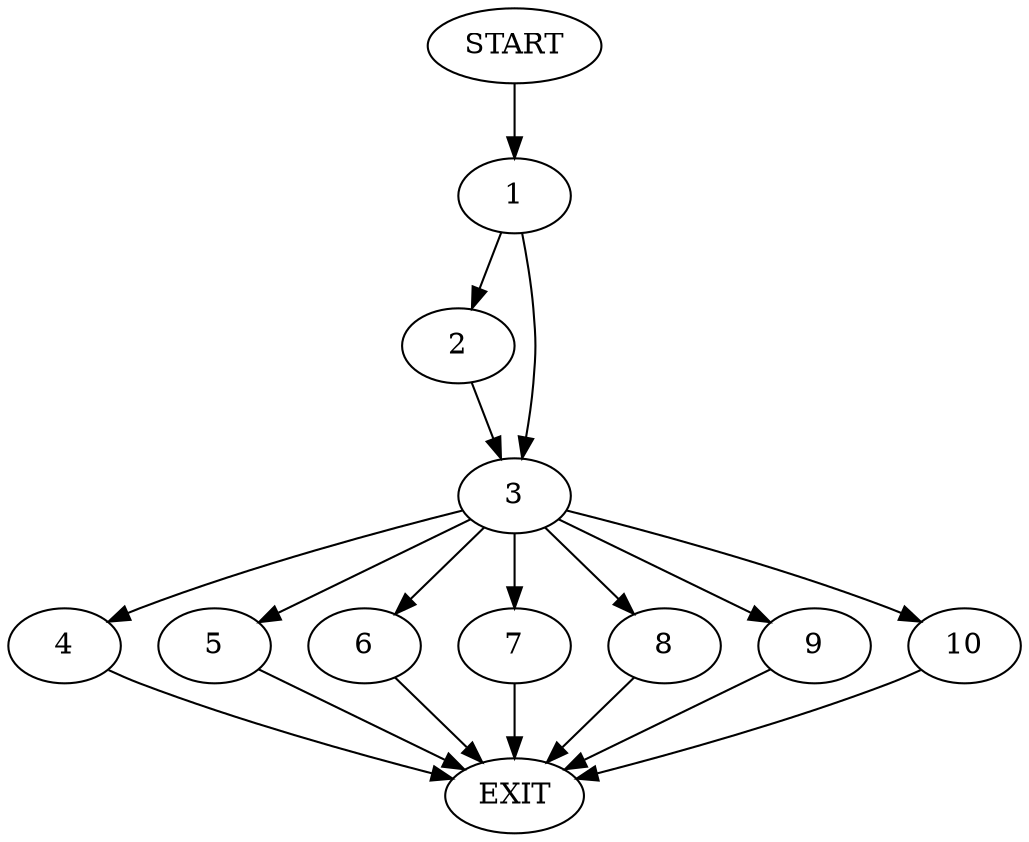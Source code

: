 digraph {
0 [label="START"]
11 [label="EXIT"]
0 -> 1
1 -> 2
1 -> 3
2 -> 3
3 -> 4
3 -> 5
3 -> 6
3 -> 7
3 -> 8
3 -> 9
3 -> 10
10 -> 11
9 -> 11
6 -> 11
7 -> 11
8 -> 11
4 -> 11
5 -> 11
}
